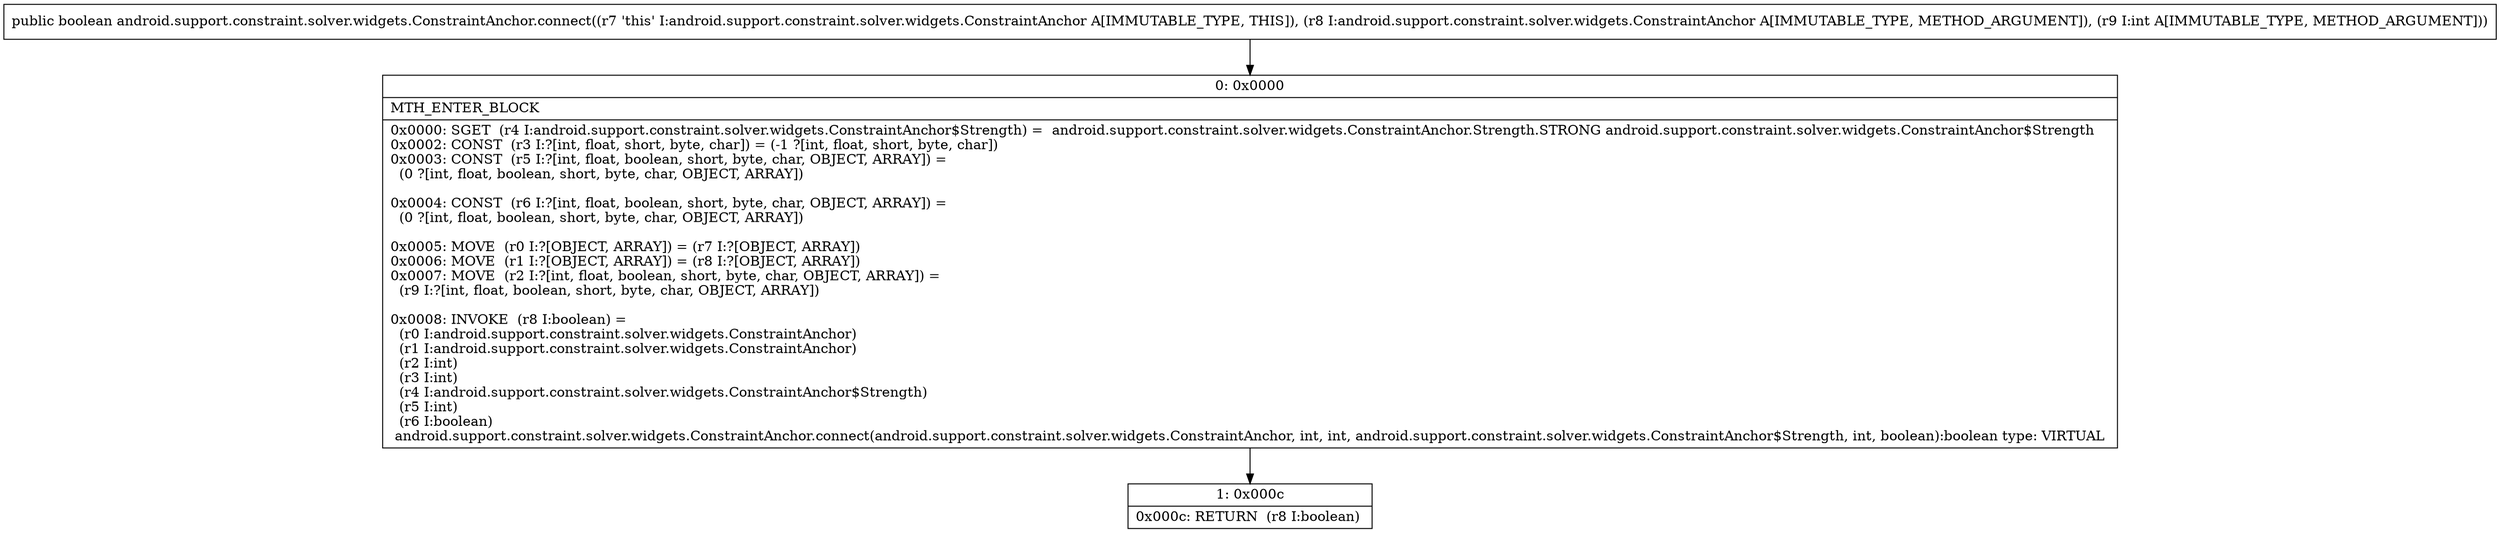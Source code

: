 digraph "CFG forandroid.support.constraint.solver.widgets.ConstraintAnchor.connect(Landroid\/support\/constraint\/solver\/widgets\/ConstraintAnchor;I)Z" {
Node_0 [shape=record,label="{0\:\ 0x0000|MTH_ENTER_BLOCK\l|0x0000: SGET  (r4 I:android.support.constraint.solver.widgets.ConstraintAnchor$Strength) =  android.support.constraint.solver.widgets.ConstraintAnchor.Strength.STRONG android.support.constraint.solver.widgets.ConstraintAnchor$Strength \l0x0002: CONST  (r3 I:?[int, float, short, byte, char]) = (\-1 ?[int, float, short, byte, char]) \l0x0003: CONST  (r5 I:?[int, float, boolean, short, byte, char, OBJECT, ARRAY]) = \l  (0 ?[int, float, boolean, short, byte, char, OBJECT, ARRAY])\l \l0x0004: CONST  (r6 I:?[int, float, boolean, short, byte, char, OBJECT, ARRAY]) = \l  (0 ?[int, float, boolean, short, byte, char, OBJECT, ARRAY])\l \l0x0005: MOVE  (r0 I:?[OBJECT, ARRAY]) = (r7 I:?[OBJECT, ARRAY]) \l0x0006: MOVE  (r1 I:?[OBJECT, ARRAY]) = (r8 I:?[OBJECT, ARRAY]) \l0x0007: MOVE  (r2 I:?[int, float, boolean, short, byte, char, OBJECT, ARRAY]) = \l  (r9 I:?[int, float, boolean, short, byte, char, OBJECT, ARRAY])\l \l0x0008: INVOKE  (r8 I:boolean) = \l  (r0 I:android.support.constraint.solver.widgets.ConstraintAnchor)\l  (r1 I:android.support.constraint.solver.widgets.ConstraintAnchor)\l  (r2 I:int)\l  (r3 I:int)\l  (r4 I:android.support.constraint.solver.widgets.ConstraintAnchor$Strength)\l  (r5 I:int)\l  (r6 I:boolean)\l android.support.constraint.solver.widgets.ConstraintAnchor.connect(android.support.constraint.solver.widgets.ConstraintAnchor, int, int, android.support.constraint.solver.widgets.ConstraintAnchor$Strength, int, boolean):boolean type: VIRTUAL \l}"];
Node_1 [shape=record,label="{1\:\ 0x000c|0x000c: RETURN  (r8 I:boolean) \l}"];
MethodNode[shape=record,label="{public boolean android.support.constraint.solver.widgets.ConstraintAnchor.connect((r7 'this' I:android.support.constraint.solver.widgets.ConstraintAnchor A[IMMUTABLE_TYPE, THIS]), (r8 I:android.support.constraint.solver.widgets.ConstraintAnchor A[IMMUTABLE_TYPE, METHOD_ARGUMENT]), (r9 I:int A[IMMUTABLE_TYPE, METHOD_ARGUMENT])) }"];
MethodNode -> Node_0;
Node_0 -> Node_1;
}

